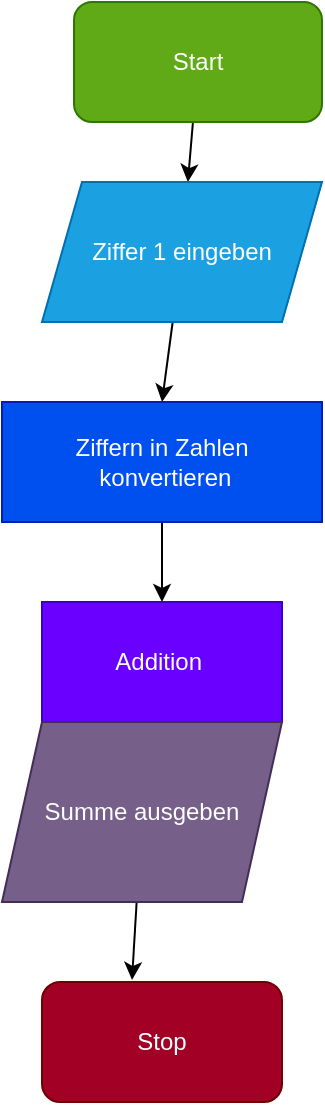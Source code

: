 <mxfile>
    <diagram id="sm7wcVNQxz1DdLG2kirs" name="Ziffer 1">
        <mxGraphModel dx="798" dy="610" grid="1" gridSize="10" guides="1" tooltips="1" connect="1" arrows="1" fold="1" page="1" pageScale="1" pageWidth="827" pageHeight="1169" math="0" shadow="0">
            <root>
                <mxCell id="0"/>
                <mxCell id="1" parent="0"/>
                <mxCell id="3ktU2ysn4vKLlp46MjgB-18" style="edgeStyle=none;html=1;" edge="1" parent="1" source="2" target="7">
                    <mxGeometry relative="1" as="geometry"/>
                </mxCell>
                <mxCell id="2" value="Start" style="rounded=1;whiteSpace=wrap;html=1;fillColor=#60a917;fontColor=#ffffff;strokeColor=#2D7600;" vertex="1" parent="1">
                    <mxGeometry x="316" y="30" width="124" height="60" as="geometry"/>
                </mxCell>
                <mxCell id="3" value="Stop" style="rounded=1;whiteSpace=wrap;html=1;fillColor=#a20025;fontColor=#ffffff;strokeColor=#6F0000;" vertex="1" parent="1">
                    <mxGeometry x="300" y="520" width="120" height="60" as="geometry"/>
                </mxCell>
                <mxCell id="3ktU2ysn4vKLlp46MjgB-19" style="edgeStyle=none;html=1;entryX=0.5;entryY=0;entryDx=0;entryDy=0;" edge="1" parent="1" source="7" target="15">
                    <mxGeometry relative="1" as="geometry"/>
                </mxCell>
                <mxCell id="7" value="Ziffer 1 eingeben" style="shape=parallelogram;perimeter=parallelogramPerimeter;whiteSpace=wrap;html=1;fixedSize=1;fillColor=#1ba1e2;fontColor=#ffffff;strokeColor=#006EAF;" vertex="1" parent="1">
                    <mxGeometry x="300" y="120" width="140" height="70" as="geometry"/>
                </mxCell>
                <mxCell id="8" value="Addition&amp;nbsp;" style="rounded=0;whiteSpace=wrap;html=1;fillColor=#6a00ff;fontColor=#ffffff;strokeColor=#3700CC;" vertex="1" parent="1">
                    <mxGeometry x="300" y="330" width="120" height="60" as="geometry"/>
                </mxCell>
                <mxCell id="12" style="edgeStyle=none;html=1;entryX=0.375;entryY=-0.017;entryDx=0;entryDy=0;entryPerimeter=0;" edge="1" parent="1" source="9" target="3">
                    <mxGeometry relative="1" as="geometry"/>
                </mxCell>
                <mxCell id="9" value="Summe ausgeben" style="shape=parallelogram;perimeter=parallelogramPerimeter;whiteSpace=wrap;html=1;fixedSize=1;fillColor=#76608a;fontColor=#ffffff;strokeColor=#432D57;" vertex="1" parent="1">
                    <mxGeometry x="280" y="390" width="140" height="90" as="geometry"/>
                </mxCell>
                <mxCell id="18" style="edgeStyle=none;html=1;entryX=0.5;entryY=0;entryDx=0;entryDy=0;" edge="1" parent="1" source="15" target="8">
                    <mxGeometry relative="1" as="geometry"/>
                </mxCell>
                <mxCell id="15" value="Ziffern in Zahlen&lt;br&gt;&amp;nbsp;konvertieren" style="rounded=0;whiteSpace=wrap;html=1;fillColor=#0050ef;fontColor=#ffffff;strokeColor=#001DBC;" vertex="1" parent="1">
                    <mxGeometry x="280" y="230" width="160" height="60" as="geometry"/>
                </mxCell>
            </root>
        </mxGraphModel>
    </diagram>
    <diagram id="4QBxqySK1FxogIUKlpTP" name="Ziffer 2">
        <mxGraphModel dx="798" dy="610" grid="1" gridSize="10" guides="1" tooltips="1" connect="1" arrows="1" fold="1" page="1" pageScale="1" pageWidth="827" pageHeight="1169" math="0" shadow="0">
            <root>
                <mxCell id="oSPvRewYBG8LkSnFnXdr-0"/>
                <mxCell id="oSPvRewYBG8LkSnFnXdr-1" parent="oSPvRewYBG8LkSnFnXdr-0"/>
                <mxCell id="gAsZCZGZmErVFLr-FCen-0" style="edgeStyle=none;html=1;" edge="1" source="gAsZCZGZmErVFLr-FCen-1" target="gAsZCZGZmErVFLr-FCen-4" parent="oSPvRewYBG8LkSnFnXdr-1">
                    <mxGeometry relative="1" as="geometry"/>
                </mxCell>
                <mxCell id="gAsZCZGZmErVFLr-FCen-1" value="Start" style="rounded=1;whiteSpace=wrap;html=1;fillColor=#60a917;fontColor=#ffffff;strokeColor=#2D7600;" vertex="1" parent="oSPvRewYBG8LkSnFnXdr-1">
                    <mxGeometry x="326" y="40" width="124" height="60" as="geometry"/>
                </mxCell>
                <mxCell id="gAsZCZGZmErVFLr-FCen-2" value="Stop" style="rounded=1;whiteSpace=wrap;html=1;fillColor=#a20025;fontColor=#ffffff;strokeColor=#6F0000;" vertex="1" parent="oSPvRewYBG8LkSnFnXdr-1">
                    <mxGeometry x="310" y="530" width="120" height="60" as="geometry"/>
                </mxCell>
                <mxCell id="gAsZCZGZmErVFLr-FCen-3" style="edgeStyle=none;html=1;entryX=0.5;entryY=0;entryDx=0;entryDy=0;" edge="1" source="gAsZCZGZmErVFLr-FCen-4" target="gAsZCZGZmErVFLr-FCen-9" parent="oSPvRewYBG8LkSnFnXdr-1">
                    <mxGeometry relative="1" as="geometry"/>
                </mxCell>
                <mxCell id="gAsZCZGZmErVFLr-FCen-4" value="Ziffer 2 eingeben" style="shape=parallelogram;perimeter=parallelogramPerimeter;whiteSpace=wrap;html=1;fixedSize=1;fillColor=#a20025;fontColor=#ffffff;strokeColor=#6F0000;" vertex="1" parent="oSPvRewYBG8LkSnFnXdr-1">
                    <mxGeometry x="310" y="130" width="140" height="70" as="geometry"/>
                </mxCell>
                <mxCell id="gAsZCZGZmErVFLr-FCen-5" value="Addition&amp;nbsp;" style="rounded=0;whiteSpace=wrap;html=1;fillColor=#6a00ff;fontColor=#ffffff;strokeColor=#3700CC;" vertex="1" parent="oSPvRewYBG8LkSnFnXdr-1">
                    <mxGeometry x="310" y="340" width="120" height="60" as="geometry"/>
                </mxCell>
                <mxCell id="gAsZCZGZmErVFLr-FCen-6" style="edgeStyle=none;html=1;entryX=0.375;entryY=-0.017;entryDx=0;entryDy=0;entryPerimeter=0;" edge="1" source="gAsZCZGZmErVFLr-FCen-7" target="gAsZCZGZmErVFLr-FCen-2" parent="oSPvRewYBG8LkSnFnXdr-1">
                    <mxGeometry relative="1" as="geometry"/>
                </mxCell>
                <mxCell id="gAsZCZGZmErVFLr-FCen-7" value="Summe ausgeben" style="shape=parallelogram;perimeter=parallelogramPerimeter;whiteSpace=wrap;html=1;fixedSize=1;fillColor=#76608a;fontColor=#ffffff;strokeColor=#432D57;" vertex="1" parent="oSPvRewYBG8LkSnFnXdr-1">
                    <mxGeometry x="290" y="400" width="140" height="90" as="geometry"/>
                </mxCell>
                <mxCell id="gAsZCZGZmErVFLr-FCen-8" style="edgeStyle=none;html=1;entryX=0.5;entryY=0;entryDx=0;entryDy=0;" edge="1" source="gAsZCZGZmErVFLr-FCen-9" target="gAsZCZGZmErVFLr-FCen-5" parent="oSPvRewYBG8LkSnFnXdr-1">
                    <mxGeometry relative="1" as="geometry"/>
                </mxCell>
                <mxCell id="gAsZCZGZmErVFLr-FCen-9" value="Ziffern in Zahlen&lt;br&gt;&amp;nbsp;konvertieren" style="rounded=0;whiteSpace=wrap;html=1;fillColor=#0050ef;fontColor=#ffffff;strokeColor=#001DBC;" vertex="1" parent="oSPvRewYBG8LkSnFnXdr-1">
                    <mxGeometry x="290" y="240" width="160" height="60" as="geometry"/>
                </mxCell>
            </root>
        </mxGraphModel>
    </diagram>
</mxfile>